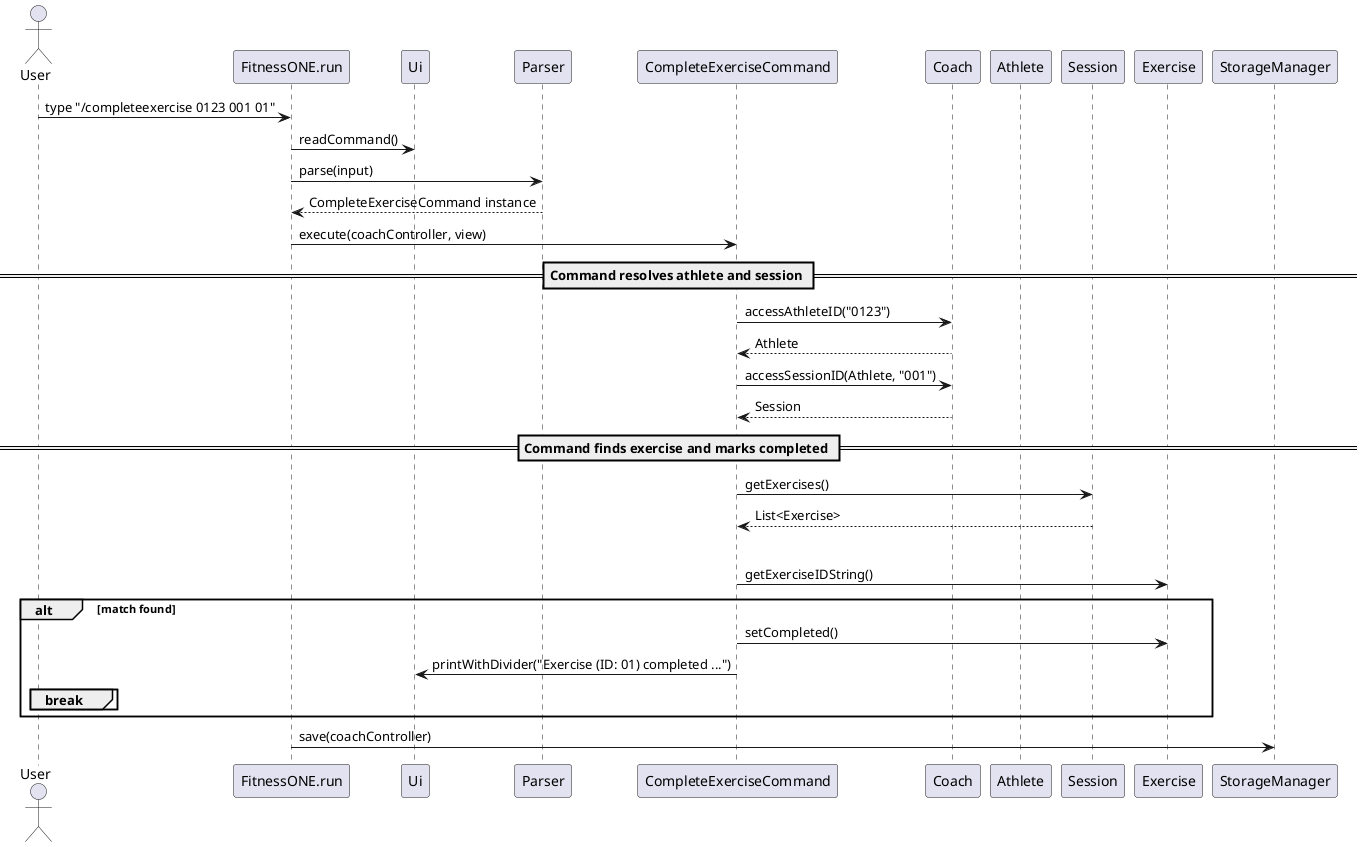 @startuml
actor User
participant FitnessONE as "FitnessONE.run"
participant Ui as "Ui"
participant Parser as "Parser"
participant CompleteCmd as "CompleteExerciseCommand"
participant Coach as "Coach"
participant Athlete as "Athlete"
participant Session as "Session"
participant Exercise as "Exercise"
participant Storage as "StorageManager"

User -> FitnessONE : type "/completeexercise 0123 001 01"
FitnessONE -> Ui : readCommand()
FitnessONE -> Parser : parse(input)
Parser --> FitnessONE : CompleteExerciseCommand instance
FitnessONE -> CompleteCmd : execute(coachController, view)

== Command resolves athlete and session ==
CompleteCmd -> Coach : accessAthleteID("0123")
Coach --> CompleteCmd : Athlete
CompleteCmd -> Coach : accessSessionID(Athlete, "001")
Coach --> CompleteCmd : Session

== Command finds exercise and marks completed ==
CompleteCmd -> Session : getExercises()
Session --> CompleteCmd : List<Exercise>
loop check exercises
    CompleteCmd -> Exercise : getExerciseIDString()
    alt match found
        CompleteCmd -> Exercise : setCompleted()
        CompleteCmd -> Ui : printWithDivider("Exercise (ID: 01) completed ...")
        break
    end
end
FitnessONE -> Storage : save(coachController)

@enduml

